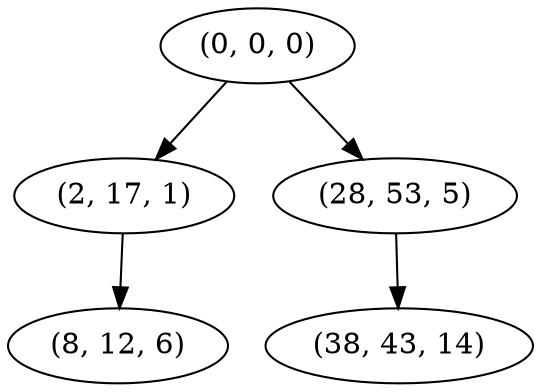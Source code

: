 digraph tree {
    "(0, 0, 0)";
    "(2, 17, 1)";
    "(8, 12, 6)";
    "(28, 53, 5)";
    "(38, 43, 14)";
    "(0, 0, 0)" -> "(2, 17, 1)";
    "(0, 0, 0)" -> "(28, 53, 5)";
    "(2, 17, 1)" -> "(8, 12, 6)";
    "(28, 53, 5)" -> "(38, 43, 14)";
}
